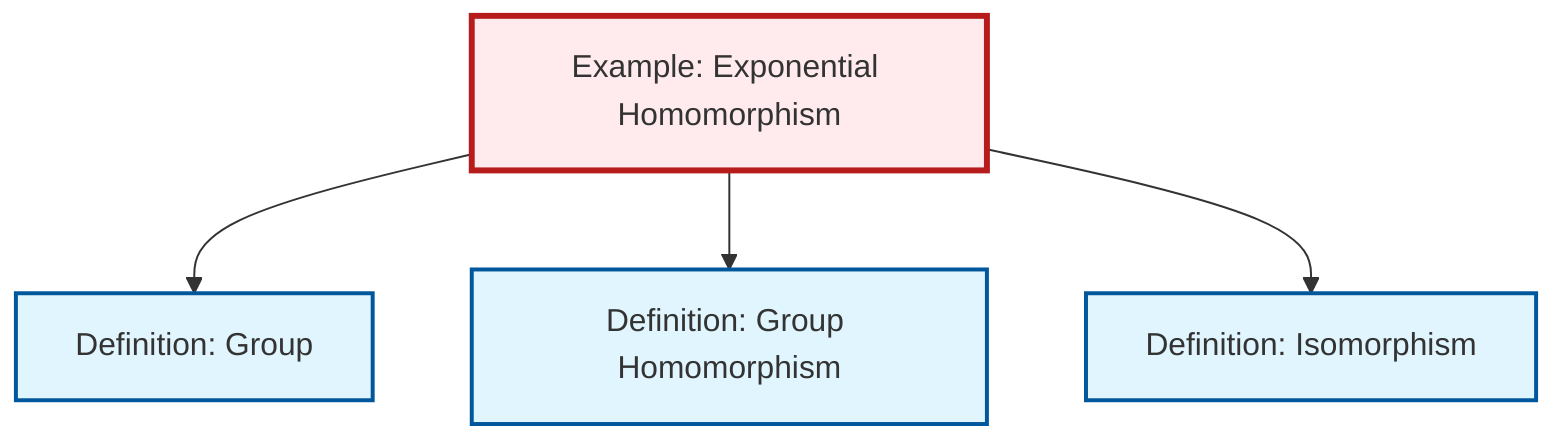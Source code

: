 graph TD
    classDef definition fill:#e1f5fe,stroke:#01579b,stroke-width:2px
    classDef theorem fill:#f3e5f5,stroke:#4a148c,stroke-width:2px
    classDef axiom fill:#fff3e0,stroke:#e65100,stroke-width:2px
    classDef example fill:#e8f5e9,stroke:#1b5e20,stroke-width:2px
    classDef current fill:#ffebee,stroke:#b71c1c,stroke-width:3px
    def-homomorphism["Definition: Group Homomorphism"]:::definition
    def-group["Definition: Group"]:::definition
    def-isomorphism["Definition: Isomorphism"]:::definition
    ex-exponential-homomorphism["Example: Exponential Homomorphism"]:::example
    ex-exponential-homomorphism --> def-group
    ex-exponential-homomorphism --> def-homomorphism
    ex-exponential-homomorphism --> def-isomorphism
    class ex-exponential-homomorphism current